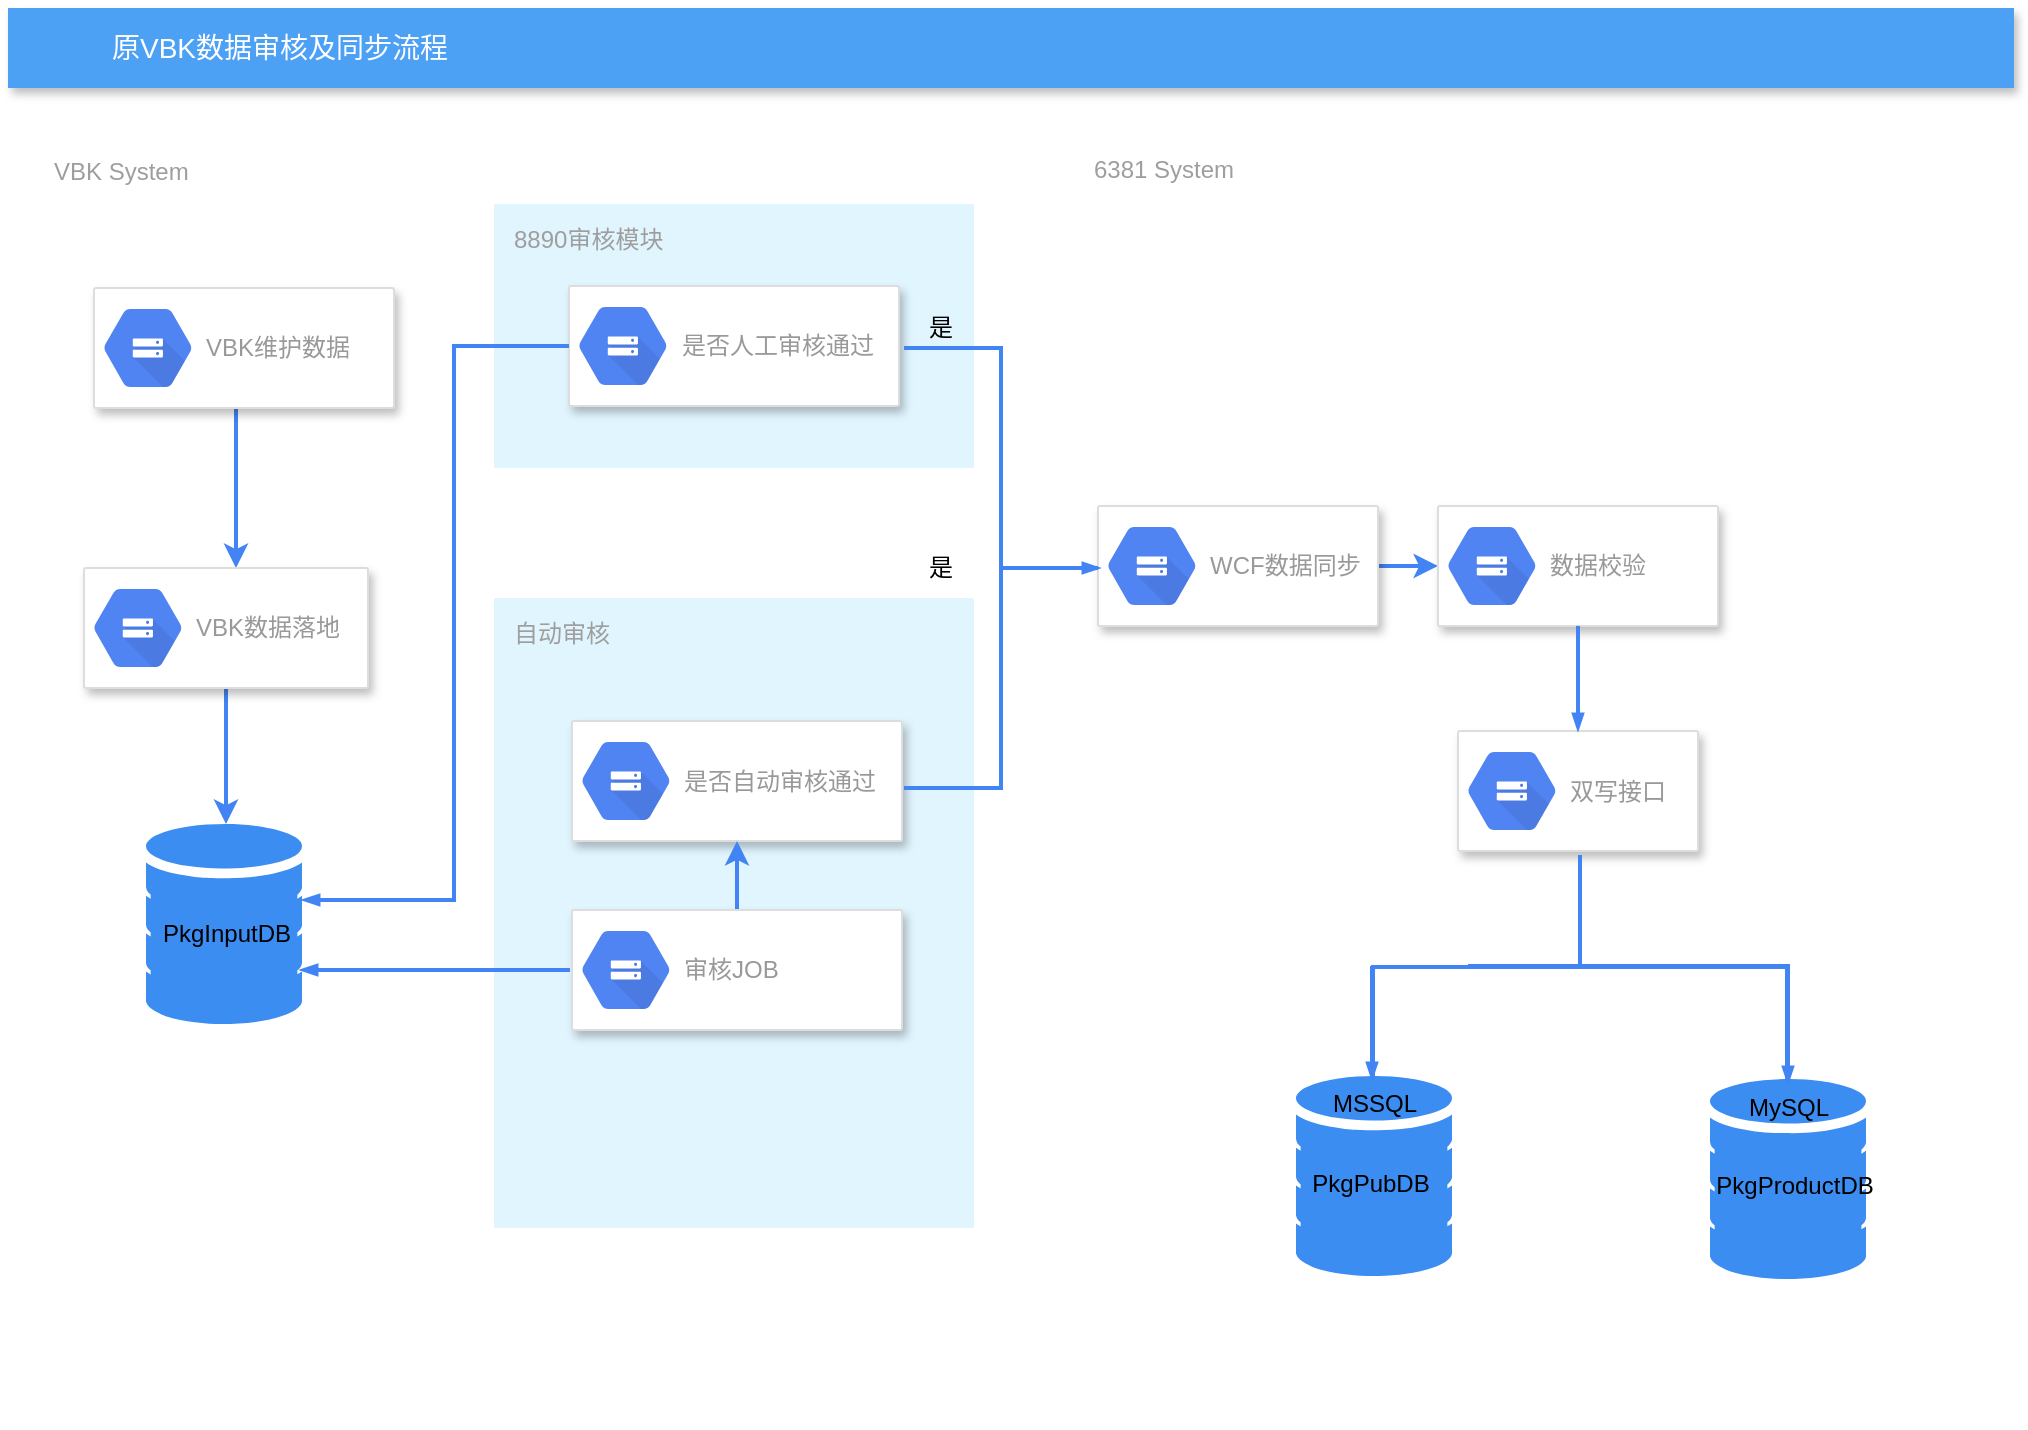 <mxfile version="10.8.0" type="github"><diagram id="d1ab7348-05c3-a1e3-ca4d-12c340fd6b49" name="Page-1"><mxGraphModel dx="1154" dy="734" grid="1" gridSize="10" guides="1" tooltips="1" connect="1" arrows="1" fold="1" page="1" pageScale="1" pageWidth="1169" pageHeight="827" background="#ffffff" math="0" shadow="0"><root><mxCell id="0"/><mxCell id="1" parent="0"/><mxCell id="TqFTnI68ecSykUxvsV-Z-453" value="VBK System" style="points=[[0,0,0],[0.25,0,0],[0.5,0,0],[0.75,0,0],[1,0,0],[1,0.25,0],[1,0.5,0],[1,0.75,0],[1,1,0],[0.75,1,0],[0.5,1,0],[0.25,1,0],[0,1,0],[0,0.75,0],[0,0.5,0],[0,0.25,0]];rounded=1;absoluteArcSize=1;arcSize=2;html=1;strokeColor=none;gradientColor=none;shadow=0;dashed=0;fontSize=12;fontColor=#9E9E9E;align=left;verticalAlign=top;spacing=10;spacingTop=-4;fillColor=#FFFFFF;" parent="1" vertex="1"><mxGeometry x="160" y="154" width="480" height="645" as="geometry"/></mxCell><mxCell id="0F6V4dN6flgkyBPahJzg-10" value="自动审核" style="points=[[0,0,0],[0.25,0,0],[0.5,0,0],[0.75,0,0],[1,0,0],[1,0.25,0],[1,0.5,0],[1,0.75,0],[1,1,0],[0.75,1,0],[0.5,1,0],[0.25,1,0],[0,1,0],[0,0.75,0],[0,0.5,0],[0,0.25,0]];rounded=1;absoluteArcSize=1;arcSize=2;html=1;strokeColor=none;gradientColor=none;shadow=0;dashed=0;fontSize=12;fontColor=#9E9E9E;align=left;verticalAlign=top;spacing=10;spacingTop=-4;fillColor=#E1F5FE;" vertex="1" parent="1"><mxGeometry x="390" y="385" width="240" height="315" as="geometry"/></mxCell><mxCell id="TqFTnI68ecSykUxvsV-Z-454" value="6381 System" style="points=[[0,0,0],[0.25,0,0],[0.5,0,0],[0.75,0,0],[1,0,0],[1,0.25,0],[1,0.5,0],[1,0.75,0],[1,1,0],[0.75,1,0],[0.5,1,0],[0.25,1,0],[0,1,0],[0,0.75,0],[0,0.5,0],[0,0.25,0]];rounded=1;absoluteArcSize=1;arcSize=2;html=1;strokeColor=none;gradientColor=none;shadow=0;dashed=0;fontSize=12;fontColor=#9E9E9E;align=left;verticalAlign=top;spacing=10;spacingTop=-4;fillColor=#FFFFFF;" parent="1" vertex="1"><mxGeometry x="680" y="153" width="440" height="647" as="geometry"/></mxCell><mxCell id="9" value="原VBK数据审核及同步流程" style="fillColor=#4DA1F5;strokeColor=none;shadow=1;gradientColor=none;fontSize=14;align=left;spacingLeft=50;fontColor=#ffffff;html=1;" parent="1" vertex="1"><mxGeometry x="147" y="90" width="1003" height="40" as="geometry"/></mxCell><mxCell id="TqFTnI68ecSykUxvsV-Z-407" value="" style="edgeStyle=orthogonalEdgeStyle;rounded=0;orthogonalLoop=1;jettySize=auto;html=1;strokeColor=#4284F3;strokeWidth=2;" parent="1" source="TqFTnI68ecSykUxvsV-Z-404" target="TqFTnI68ecSykUxvsV-Z-405" edge="1"><mxGeometry relative="1" as="geometry"><Array as="points"><mxPoint x="261" y="260"/></Array></mxGeometry></mxCell><mxCell id="TqFTnI68ecSykUxvsV-Z-403" value="" style="strokeColor=#dddddd;fillColor=#ffffff;shadow=1;strokeWidth=1;rounded=1;absoluteArcSize=1;arcSize=2;fontSize=17;fontColor=#000000;align=right;html=1;" parent="1" vertex="1"><mxGeometry x="190" y="230" width="150" height="60" as="geometry"/></mxCell><mxCell id="TqFTnI68ecSykUxvsV-Z-404" value="VBK维护数据" style="dashed=0;html=1;fillColor=#5184F3;strokeColor=none;shape=mxgraph.gcp2.cloud_storage;part=1;labelPosition=right;verticalLabelPosition=middle;align=left;verticalAlign=middle;spacingLeft=5;fontColor=#999999;fontSize=12;" parent="TqFTnI68ecSykUxvsV-Z-403" vertex="1"><mxGeometry y="0.5" width="44" height="39" relative="1" as="geometry"><mxPoint x="5" y="-19.5" as="offset"/></mxGeometry></mxCell><mxCell id="TqFTnI68ecSykUxvsV-Z-413" value="" style="edgeStyle=orthogonalEdgeStyle;rounded=0;orthogonalLoop=1;jettySize=auto;html=1;" parent="1" source="TqFTnI68ecSykUxvsV-Z-408" edge="1"><mxGeometry relative="1" as="geometry"><mxPoint x="460" y="290" as="targetPoint"/></mxGeometry></mxCell><mxCell id="TqFTnI68ecSykUxvsV-Z-408" value="" style="strokeColor=#dddddd;fillColor=#ffffff;shadow=1;strokeWidth=1;rounded=1;absoluteArcSize=1;arcSize=2;fontSize=17;fontColor=#000000;align=right;html=1;" parent="1" vertex="1"><mxGeometry x="410" y="230" width="120" height="60" as="geometry"/></mxCell><mxCell id="TqFTnI68ecSykUxvsV-Z-409" value="Cloud&#10;Storage" style="dashed=0;html=1;fillColor=#5184F3;strokeColor=none;shape=mxgraph.gcp2.cloud_storage;part=1;labelPosition=right;verticalLabelPosition=middle;align=left;verticalAlign=middle;spacingLeft=5;fontColor=#999999;fontSize=12;" parent="TqFTnI68ecSykUxvsV-Z-408" vertex="1"><mxGeometry y="0.5" width="44" height="39" relative="1" as="geometry"><mxPoint x="5" y="-19.5" as="offset"/></mxGeometry></mxCell><mxCell id="TqFTnI68ecSykUxvsV-Z-475" value="" style="edgeStyle=orthogonalEdgeStyle;rounded=0;orthogonalLoop=1;jettySize=auto;html=1;strokeColor=#4284F3;strokeWidth=2;" parent="1" source="TqFTnI68ecSykUxvsV-Z-414" target="TqFTnI68ecSykUxvsV-Z-473" edge="1"><mxGeometry relative="1" as="geometry"/></mxCell><mxCell id="TqFTnI68ecSykUxvsV-Z-414" value="" style="strokeColor=#dddddd;fillColor=#ffffff;shadow=1;strokeWidth=1;rounded=1;absoluteArcSize=1;arcSize=2;fontSize=17;fontColor=#000000;align=right;html=1;" parent="1" vertex="1"><mxGeometry x="692" y="339" width="140" height="60" as="geometry"/></mxCell><mxCell id="TqFTnI68ecSykUxvsV-Z-415" value="WCF数据同步" style="dashed=0;html=1;fillColor=#5184F3;strokeColor=none;shape=mxgraph.gcp2.cloud_storage;part=1;labelPosition=right;verticalLabelPosition=middle;align=left;verticalAlign=middle;spacingLeft=5;fontColor=#999999;fontSize=12;" parent="TqFTnI68ecSykUxvsV-Z-414" vertex="1"><mxGeometry y="0.5" width="44" height="39" relative="1" as="geometry"><mxPoint x="5" y="-19.5" as="offset"/></mxGeometry></mxCell><mxCell id="TqFTnI68ecSykUxvsV-Z-473" value="" style="strokeColor=#dddddd;fillColor=#ffffff;shadow=1;strokeWidth=1;rounded=1;absoluteArcSize=1;arcSize=2;fontSize=17;fontColor=#000000;align=right;html=1;" parent="1" vertex="1"><mxGeometry x="862" y="339" width="140" height="60" as="geometry"/></mxCell><mxCell id="TqFTnI68ecSykUxvsV-Z-474" value="数据校验" style="dashed=0;html=1;fillColor=#5184F3;strokeColor=none;shape=mxgraph.gcp2.cloud_storage;part=1;labelPosition=right;verticalLabelPosition=middle;align=left;verticalAlign=middle;spacingLeft=5;fontColor=#999999;fontSize=12;" parent="TqFTnI68ecSykUxvsV-Z-473" vertex="1"><mxGeometry y="0.5" width="44" height="39" relative="1" as="geometry"><mxPoint x="5" y="-19.5" as="offset"/></mxGeometry></mxCell><mxCell id="TqFTnI68ecSykUxvsV-Z-417" value="" style="strokeColor=#dddddd;fillColor=#ffffff;shadow=1;strokeWidth=1;rounded=1;absoluteArcSize=1;arcSize=2;fontSize=17;fontColor=#000000;align=right;html=1;" parent="1" vertex="1"><mxGeometry x="872" y="451.5" width="120" height="60" as="geometry"/></mxCell><mxCell id="TqFTnI68ecSykUxvsV-Z-418" value="双写接口" style="dashed=0;html=1;fillColor=#5184F3;strokeColor=none;shape=mxgraph.gcp2.cloud_storage;part=1;labelPosition=right;verticalLabelPosition=middle;align=left;verticalAlign=middle;spacingLeft=5;fontColor=#999999;fontSize=12;" parent="TqFTnI68ecSykUxvsV-Z-417" vertex="1"><mxGeometry y="0.5" width="44" height="39" relative="1" as="geometry"><mxPoint x="5" y="-19.5" as="offset"/></mxGeometry></mxCell><mxCell id="TqFTnI68ecSykUxvsV-Z-452" style="edgeStyle=orthogonalEdgeStyle;rounded=0;orthogonalLoop=1;jettySize=auto;html=1;strokeColor=#4284F3;strokeWidth=2;" parent="1" source="TqFTnI68ecSykUxvsV-Z-405" target="TqFTnI68ecSykUxvsV-Z-451" edge="1"><mxGeometry relative="1" as="geometry"><Array as="points"><mxPoint x="261" y="510"/><mxPoint x="261" y="510"/></Array></mxGeometry></mxCell><mxCell id="TqFTnI68ecSykUxvsV-Z-405" value="" style="strokeColor=#dddddd;fillColor=#ffffff;shadow=1;strokeWidth=1;rounded=1;absoluteArcSize=1;arcSize=2;fontSize=17;fontColor=#000000;align=right;html=1;" parent="1" vertex="1"><mxGeometry x="185" y="370" width="142" height="60" as="geometry"/></mxCell><mxCell id="TqFTnI68ecSykUxvsV-Z-406" value="VBK数据落地" style="dashed=0;html=1;fillColor=#5184F3;strokeColor=none;shape=mxgraph.gcp2.cloud_storage;part=1;labelPosition=right;verticalLabelPosition=middle;align=left;verticalAlign=middle;spacingLeft=5;fontColor=#999999;fontSize=12;" parent="TqFTnI68ecSykUxvsV-Z-405" vertex="1"><mxGeometry y="0.5" width="44" height="39" relative="1" as="geometry"><mxPoint x="5" y="-19.5" as="offset"/></mxGeometry></mxCell><mxCell id="TqFTnI68ecSykUxvsV-Z-430" value="8890审核模块" style="points=[[0,0,0],[0.25,0,0],[0.5,0,0],[0.75,0,0],[1,0,0],[1,0.25,0],[1,0.5,0],[1,0.75,0],[1,1,0],[0.75,1,0],[0.5,1,0],[0.25,1,0],[0,1,0],[0,0.75,0],[0,0.5,0],[0,0.25,0]];rounded=1;absoluteArcSize=1;arcSize=2;html=1;strokeColor=none;gradientColor=none;shadow=0;dashed=0;fontSize=12;fontColor=#9E9E9E;align=left;verticalAlign=top;spacing=10;spacingTop=-4;fillColor=#E1F5FE;" parent="1" vertex="1"><mxGeometry x="390" y="188" width="240" height="132" as="geometry"/></mxCell><mxCell id="TqFTnI68ecSykUxvsV-Z-432" value="" style="strokeColor=#dddddd;fillColor=#ffffff;shadow=1;strokeWidth=1;rounded=1;absoluteArcSize=1;arcSize=2;fontSize=17;fontColor=#000000;align=right;html=1;" parent="1" vertex="1"><mxGeometry x="427.5" y="229" width="165" height="60" as="geometry"/></mxCell><mxCell id="TqFTnI68ecSykUxvsV-Z-433" value="是否人工审核通过" style="dashed=0;html=1;fillColor=#5184F3;strokeColor=none;shape=mxgraph.gcp2.cloud_storage;part=1;labelPosition=right;verticalLabelPosition=middle;align=left;verticalAlign=middle;spacingLeft=5;fontColor=#999999;fontSize=12;" parent="TqFTnI68ecSykUxvsV-Z-432" vertex="1"><mxGeometry y="0.5" width="44" height="39" relative="1" as="geometry"><mxPoint x="5" y="-19.5" as="offset"/></mxGeometry></mxCell><mxCell id="TqFTnI68ecSykUxvsV-Z-440" value="" style="strokeColor=#dddddd;fillColor=#ffffff;shadow=1;strokeWidth=1;rounded=1;absoluteArcSize=1;arcSize=2;fontSize=17;fontColor=#000000;align=right;html=1;" parent="1" vertex="1"><mxGeometry x="429" y="446.5" width="165" height="60" as="geometry"/></mxCell><mxCell id="TqFTnI68ecSykUxvsV-Z-441" value="是否自动审核通过" style="dashed=0;html=1;fillColor=#5184F3;strokeColor=none;shape=mxgraph.gcp2.cloud_storage;part=1;labelPosition=right;verticalLabelPosition=middle;align=left;verticalAlign=middle;spacingLeft=5;fontColor=#999999;fontSize=12;" parent="TqFTnI68ecSykUxvsV-Z-440" vertex="1"><mxGeometry y="0.5" width="44" height="39" relative="1" as="geometry"><mxPoint x="5" y="-19.5" as="offset"/></mxGeometry></mxCell><mxCell id="TqFTnI68ecSykUxvsV-Z-446" value="是" style="text;html=1;resizable=0;autosize=1;align=center;verticalAlign=middle;points=[];fillColor=none;strokeColor=none;rounded=0;shadow=0;" parent="1" vertex="1"><mxGeometry x="598" y="360" width="30" height="20" as="geometry"/></mxCell><mxCell id="TqFTnI68ecSykUxvsV-Z-451" value="" style="html=1;aspect=fixed;strokeColor=none;shadow=0;align=center;verticalAlign=top;fillColor=#3B8DF1;shape=mxgraph.gcp2.database_2" parent="1" vertex="1"><mxGeometry x="216" y="498" width="78" height="100" as="geometry"/></mxCell><mxCell id="TqFTnI68ecSykUxvsV-Z-462" value="MSSQL" style="html=1;aspect=fixed;strokeColor=none;shadow=0;align=center;verticalAlign=top;fillColor=#3B8DF1;shape=mxgraph.gcp2.database_2" parent="1" vertex="1"><mxGeometry x="791" y="624" width="78" height="100" as="geometry"/></mxCell><mxCell id="TqFTnI68ecSykUxvsV-Z-463" value="MySQL" style="html=1;aspect=fixed;strokeColor=none;shadow=0;align=center;verticalAlign=top;fillColor=#3B8DF1;shape=mxgraph.gcp2.database_2" parent="1" vertex="1"><mxGeometry x="998" y="625.5" width="78" height="100" as="geometry"/></mxCell><mxCell id="TqFTnI68ecSykUxvsV-Z-467" value="PkgInputDB" style="text;html=1;resizable=0;autosize=1;align=center;verticalAlign=middle;points=[];fillColor=none;strokeColor=none;rounded=0;shadow=0;" parent="1" vertex="1"><mxGeometry x="216" y="543" width="80" height="20" as="geometry"/></mxCell><mxCell id="TqFTnI68ecSykUxvsV-Z-468" value="PkgPubDB" style="text;html=1;resizable=0;autosize=1;align=center;verticalAlign=middle;points=[];fillColor=none;strokeColor=none;rounded=0;shadow=0;" parent="1" vertex="1"><mxGeometry x="793" y="667.5" width="70" height="20" as="geometry"/></mxCell><mxCell id="TqFTnI68ecSykUxvsV-Z-469" value="PkgProductDB" style="text;html=1;resizable=0;autosize=1;align=center;verticalAlign=middle;points=[];fillColor=none;strokeColor=none;rounded=0;shadow=0;" parent="1" vertex="1"><mxGeometry x="995" y="668.5" width="90" height="20" as="geometry"/></mxCell><mxCell id="TqFTnI68ecSykUxvsV-Z-470" value="" style="strokeWidth=2;html=1;shape=mxgraph.flowchart.annotation_2;align=left;pointerEvents=1;shadow=0;fillColor=#F6F6F6;rotation=90;strokeColor=#4284F3;" parent="1" vertex="1"><mxGeometry x="877" y="466" width="112" height="207" as="geometry"/></mxCell><mxCell id="TqFTnI68ecSykUxvsV-Z-484" value="" style="edgeStyle=orthogonalEdgeStyle;fontSize=12;html=1;endArrow=blockThin;endFill=1;rounded=0;strokeWidth=2;endSize=4;startSize=4;dashed=0;strokeColor=#4284F3;entryX=0.5;entryY=0;entryDx=0;entryDy=0;exitX=0.5;exitY=1;exitDx=0;exitDy=0;" parent="1" source="TqFTnI68ecSykUxvsV-Z-473" target="TqFTnI68ecSykUxvsV-Z-417" edge="1"><mxGeometry width="100" relative="1" as="geometry"><mxPoint x="930" y="360" as="sourcePoint"/><mxPoint x="1030" y="360" as="targetPoint"/></mxGeometry></mxCell><mxCell id="TqFTnI68ecSykUxvsV-Z-485" value="" style="strokeWidth=2;html=1;shape=mxgraph.flowchart.annotation_2;align=left;pointerEvents=1;shadow=0;fillColor=#F6F6F6;rotation=180;strokeColor=#4284F3;" parent="1" vertex="1"><mxGeometry x="595" y="260" width="97" height="220" as="geometry"/></mxCell><mxCell id="TqFTnI68ecSykUxvsV-Z-487" value="是" style="text;html=1;resizable=0;autosize=1;align=center;verticalAlign=middle;points=[];fillColor=none;strokeColor=none;rounded=0;shadow=0;" parent="1" vertex="1"><mxGeometry x="598" y="240" width="30" height="20" as="geometry"/></mxCell><mxCell id="TqFTnI68ecSykUxvsV-Z-488" value="" style="edgeStyle=orthogonalEdgeStyle;fontSize=12;html=1;endArrow=blockThin;endFill=1;rounded=0;strokeWidth=2;endSize=4;startSize=4;dashed=0;strokeColor=#4284F3;" parent="1" edge="1"><mxGeometry width="100" relative="1" as="geometry"><mxPoint x="645" y="370" as="sourcePoint"/><mxPoint x="693" y="370" as="targetPoint"/></mxGeometry></mxCell><mxCell id="TqFTnI68ecSykUxvsV-Z-491" value="" style="edgeStyle=orthogonalEdgeStyle;fontSize=12;html=1;endArrow=blockThin;endFill=1;rounded=0;strokeWidth=2;endSize=4;startSize=4;dashed=0;strokeColor=#4284F3;entryX=0.474;entryY=-0.02;entryDx=0;entryDy=0;entryPerimeter=0;" parent="1" edge="1"><mxGeometry width="100" relative="1" as="geometry"><mxPoint x="829" y="569" as="sourcePoint"/><mxPoint x="829" y="626" as="targetPoint"/></mxGeometry></mxCell><mxCell id="TqFTnI68ecSykUxvsV-Z-492" value="&lt;br&gt;&lt;br&gt;&lt;br&gt;&lt;br&gt;&lt;br&gt;&lt;br&gt;" style="edgeStyle=orthogonalEdgeStyle;fontSize=12;html=1;endArrow=blockThin;endFill=1;rounded=0;strokeWidth=2;endSize=4;startSize=4;dashed=0;strokeColor=#4284F3;entryX=1;entryY=0;entryDx=0;entryDy=0;entryPerimeter=0;" parent="1" edge="1"><mxGeometry width="100" relative="1" as="geometry"><mxPoint x="878" y="570" as="sourcePoint"/><mxPoint x="1037" y="628" as="targetPoint"/><Array as="points"><mxPoint x="878" y="569"/><mxPoint x="1037" y="569"/></Array></mxGeometry></mxCell><mxCell id="0F6V4dN6flgkyBPahJzg-13" style="edgeStyle=orthogonalEdgeStyle;rounded=0;orthogonalLoop=1;jettySize=auto;html=1;entryX=0.5;entryY=1;entryDx=0;entryDy=0;strokeColor=#4284F3;strokeWidth=2;" edge="1" parent="1" source="TqFTnI68ecSykUxvsV-Z-493" target="TqFTnI68ecSykUxvsV-Z-440"><mxGeometry relative="1" as="geometry"/></mxCell><mxCell id="TqFTnI68ecSykUxvsV-Z-493" value="" style="strokeColor=#dddddd;fillColor=#ffffff;shadow=1;strokeWidth=1;rounded=1;absoluteArcSize=1;arcSize=2;fontSize=17;fontColor=#000000;align=right;html=1;" parent="1" vertex="1"><mxGeometry x="429" y="541" width="165" height="60" as="geometry"/></mxCell><mxCell id="TqFTnI68ecSykUxvsV-Z-494" value="审核JOB" style="dashed=0;html=1;fillColor=#5184F3;strokeColor=none;shape=mxgraph.gcp2.cloud_storage;part=1;labelPosition=right;verticalLabelPosition=middle;align=left;verticalAlign=middle;spacingLeft=5;fontColor=#999999;fontSize=12;" parent="TqFTnI68ecSykUxvsV-Z-493" vertex="1"><mxGeometry y="0.5" width="44" height="39" relative="1" as="geometry"><mxPoint x="5" y="-19.5" as="offset"/></mxGeometry></mxCell><mxCell id="TqFTnI68ecSykUxvsV-Z-498" value="" style="edgeStyle=orthogonalEdgeStyle;fontSize=12;html=1;endArrow=blockThin;endFill=1;rounded=0;strokeWidth=2;endSize=4;startSize=4;dashed=0;strokeColor=#4284F3;exitX=0;exitY=0.5;exitDx=0;exitDy=0;" parent="1" edge="1"><mxGeometry width="100" relative="1" as="geometry"><mxPoint x="428" y="571" as="sourcePoint"/><mxPoint x="293" y="571" as="targetPoint"/></mxGeometry></mxCell><mxCell id="0F6V4dN6flgkyBPahJzg-9" value="" style="edgeStyle=orthogonalEdgeStyle;fontSize=12;html=1;endArrow=blockThin;endFill=1;rounded=0;strokeWidth=2;endSize=4;startSize=4;dashed=0;strokeColor=#4284F3;exitX=0;exitY=0.5;exitDx=0;exitDy=0;entryX=1;entryY=0.38;entryDx=0;entryDy=0;entryPerimeter=0;" edge="1" parent="1" source="TqFTnI68ecSykUxvsV-Z-432" target="TqFTnI68ecSykUxvsV-Z-451"><mxGeometry width="100" relative="1" as="geometry"><mxPoint x="150" y="900" as="sourcePoint"/><mxPoint x="250" y="900" as="targetPoint"/><Array as="points"><mxPoint x="370" y="259"/><mxPoint x="370" y="536"/></Array></mxGeometry></mxCell></root></mxGraphModel></diagram></mxfile>